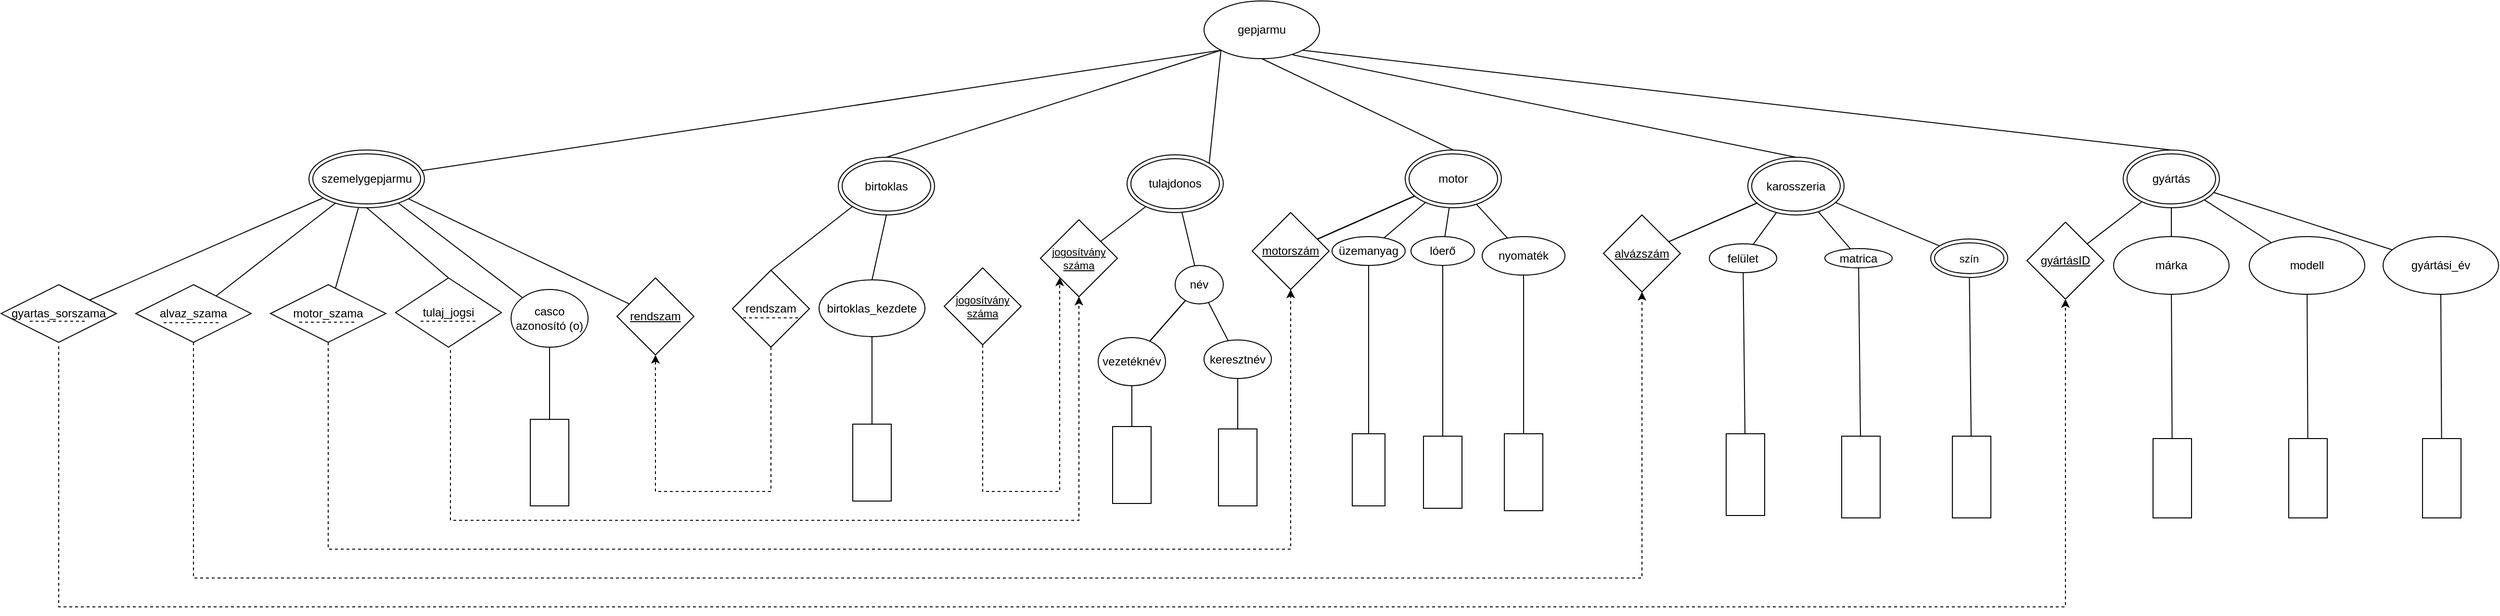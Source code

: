 <mxfile version="22.1.11" type="device">
  <diagram id="M3osM0oNBVCPh6JKsytg" name="1 oldal">
    <mxGraphModel dx="1781" dy="1811" grid="1" gridSize="10" guides="1" tooltips="1" connect="1" arrows="1" fold="1" page="1" pageScale="1" pageWidth="827" pageHeight="1169" math="0" shadow="0">
      <root>
        <mxCell id="0" />
        <mxCell id="1" parent="0" />
        <mxCell id="OC2UUat9nwqnAYUf7vLY-6" value="" style="rounded=0;orthogonalLoop=1;jettySize=auto;html=1;startArrow=none;startFill=0;endArrow=none;endFill=0;entryX=0;entryY=1;entryDx=0;entryDy=0;" parent="1" source="OC2UUat9nwqnAYUf7vLY-4" target="OC2UUat9nwqnAYUf7vLY-5" edge="1">
          <mxGeometry relative="1" as="geometry" />
        </mxCell>
        <mxCell id="OC2UUat9nwqnAYUf7vLY-19" value="" style="edgeStyle=none;rounded=0;orthogonalLoop=1;jettySize=auto;html=1;startArrow=none;startFill=0;endArrow=none;endFill=0;" parent="1" source="OC2UUat9nwqnAYUf7vLY-4" target="OC2UUat9nwqnAYUf7vLY-18" edge="1">
          <mxGeometry relative="1" as="geometry" />
        </mxCell>
        <mxCell id="OC2UUat9nwqnAYUf7vLY-21" value="" style="edgeStyle=none;rounded=0;orthogonalLoop=1;jettySize=auto;html=1;startArrow=none;startFill=0;endArrow=none;endFill=0;" parent="1" source="OC2UUat9nwqnAYUf7vLY-4" target="OC2UUat9nwqnAYUf7vLY-20" edge="1">
          <mxGeometry relative="1" as="geometry" />
        </mxCell>
        <mxCell id="OC2UUat9nwqnAYUf7vLY-23" value="" style="edgeStyle=none;rounded=0;orthogonalLoop=1;jettySize=auto;html=1;startArrow=none;startFill=0;endArrow=none;endFill=0;" parent="1" source="OC2UUat9nwqnAYUf7vLY-4" target="OC2UUat9nwqnAYUf7vLY-22" edge="1">
          <mxGeometry relative="1" as="geometry" />
        </mxCell>
        <mxCell id="OC2UUat9nwqnAYUf7vLY-82" value="" style="edgeStyle=none;rounded=0;orthogonalLoop=1;jettySize=auto;html=1;fontSize=11;startArrow=none;startFill=0;endArrow=none;endFill=0;" parent="1" source="OC2UUat9nwqnAYUf7vLY-4" target="OC2UUat9nwqnAYUf7vLY-81" edge="1">
          <mxGeometry relative="1" as="geometry" />
        </mxCell>
        <mxCell id="3wySah7jz35D6PDuy75F-7" value="" style="rounded=0;orthogonalLoop=1;jettySize=auto;html=1;endArrow=none;endFill=0;" parent="1" source="OC2UUat9nwqnAYUf7vLY-4" target="3wySah7jz35D6PDuy75F-6" edge="1">
          <mxGeometry relative="1" as="geometry" />
        </mxCell>
        <mxCell id="OC2UUat9nwqnAYUf7vLY-4" value="szemelygepjarmu" style="ellipse;shape=doubleEllipse;whiteSpace=wrap;html=1;" parent="1" vertex="1">
          <mxGeometry x="-390" y="95" width="120" height="60" as="geometry" />
        </mxCell>
        <mxCell id="OC2UUat9nwqnAYUf7vLY-5" value="gepjarmu" style="ellipse;whiteSpace=wrap;html=1;" parent="1" vertex="1">
          <mxGeometry x="540" y="-60" width="120" height="60" as="geometry" />
        </mxCell>
        <mxCell id="OC2UUat9nwqnAYUf7vLY-8" value="" style="rounded=0;orthogonalLoop=1;jettySize=auto;html=1;startArrow=none;startFill=0;endArrow=none;endFill=0;entryX=0;entryY=1;entryDx=0;entryDy=0;exitX=1;exitY=0;exitDx=0;exitDy=0;" parent="1" source="OC2UUat9nwqnAYUf7vLY-9" target="OC2UUat9nwqnAYUf7vLY-5" edge="1">
          <mxGeometry relative="1" as="geometry">
            <mxPoint x="354.004" y="35.783" as="targetPoint" />
            <mxPoint x="281.43" y="95.57" as="sourcePoint" />
          </mxGeometry>
        </mxCell>
        <mxCell id="OC2UUat9nwqnAYUf7vLY-29" value="" style="edgeStyle=none;rounded=0;orthogonalLoop=1;jettySize=auto;html=1;startArrow=none;startFill=0;endArrow=none;endFill=0;" parent="1" source="OC2UUat9nwqnAYUf7vLY-9" target="OC2UUat9nwqnAYUf7vLY-28" edge="1">
          <mxGeometry relative="1" as="geometry" />
        </mxCell>
        <mxCell id="OC2UUat9nwqnAYUf7vLY-31" value="" style="edgeStyle=none;rounded=0;orthogonalLoop=1;jettySize=auto;html=1;startArrow=none;startFill=0;endArrow=none;endFill=0;" parent="1" source="OC2UUat9nwqnAYUf7vLY-9" target="OC2UUat9nwqnAYUf7vLY-30" edge="1">
          <mxGeometry relative="1" as="geometry" />
        </mxCell>
        <mxCell id="OC2UUat9nwqnAYUf7vLY-9" value="tulajdonos" style="ellipse;shape=doubleEllipse;whiteSpace=wrap;html=1;" parent="1" vertex="1">
          <mxGeometry x="460" y="100" width="100" height="60" as="geometry" />
        </mxCell>
        <mxCell id="OC2UUat9nwqnAYUf7vLY-10" value="" style="rounded=0;orthogonalLoop=1;jettySize=auto;html=1;startArrow=none;startFill=0;endArrow=none;endFill=0;entryX=0.5;entryY=1;entryDx=0;entryDy=0;exitX=0.5;exitY=0;exitDx=0;exitDy=0;" parent="1" source="OC2UUat9nwqnAYUf7vLY-11" target="OC2UUat9nwqnAYUf7vLY-5" edge="1">
          <mxGeometry relative="1" as="geometry">
            <mxPoint x="539.144" y="51.213" as="targetPoint" />
            <mxPoint x="449.0" y="95.57" as="sourcePoint" />
          </mxGeometry>
        </mxCell>
        <mxCell id="OC2UUat9nwqnAYUf7vLY-43" value="" style="edgeStyle=none;rounded=0;orthogonalLoop=1;jettySize=auto;html=1;fontSize=11;startArrow=none;startFill=0;endArrow=none;endFill=0;" parent="1" source="OC2UUat9nwqnAYUf7vLY-11" target="OC2UUat9nwqnAYUf7vLY-42" edge="1">
          <mxGeometry relative="1" as="geometry" />
        </mxCell>
        <mxCell id="OC2UUat9nwqnAYUf7vLY-44" value="" style="edgeStyle=none;rounded=0;orthogonalLoop=1;jettySize=auto;html=1;fontSize=11;startArrow=none;startFill=0;endArrow=none;endFill=0;" parent="1" source="OC2UUat9nwqnAYUf7vLY-11" target="OC2UUat9nwqnAYUf7vLY-42" edge="1">
          <mxGeometry relative="1" as="geometry" />
        </mxCell>
        <mxCell id="OC2UUat9nwqnAYUf7vLY-45" value="" style="edgeStyle=none;rounded=0;orthogonalLoop=1;jettySize=auto;html=1;fontSize=11;startArrow=none;startFill=0;endArrow=none;endFill=0;" parent="1" source="OC2UUat9nwqnAYUf7vLY-11" target="OC2UUat9nwqnAYUf7vLY-42" edge="1">
          <mxGeometry relative="1" as="geometry" />
        </mxCell>
        <mxCell id="OC2UUat9nwqnAYUf7vLY-46" value="" style="edgeStyle=none;rounded=0;orthogonalLoop=1;jettySize=auto;html=1;fontSize=11;startArrow=none;startFill=0;endArrow=none;endFill=0;" parent="1" source="OC2UUat9nwqnAYUf7vLY-11" target="OC2UUat9nwqnAYUf7vLY-42" edge="1">
          <mxGeometry relative="1" as="geometry" />
        </mxCell>
        <mxCell id="OC2UUat9nwqnAYUf7vLY-48" value="" style="edgeStyle=none;rounded=0;orthogonalLoop=1;jettySize=auto;html=1;fontSize=11;startArrow=none;startFill=0;endArrow=none;endFill=0;" parent="1" source="OC2UUat9nwqnAYUf7vLY-11" target="OC2UUat9nwqnAYUf7vLY-42" edge="1">
          <mxGeometry relative="1" as="geometry" />
        </mxCell>
        <mxCell id="OC2UUat9nwqnAYUf7vLY-50" value="" style="edgeStyle=none;rounded=0;orthogonalLoop=1;jettySize=auto;html=1;fontSize=11;startArrow=none;startFill=0;endArrow=none;endFill=0;" parent="1" source="OC2UUat9nwqnAYUf7vLY-11" target="OC2UUat9nwqnAYUf7vLY-49" edge="1">
          <mxGeometry relative="1" as="geometry" />
        </mxCell>
        <mxCell id="OC2UUat9nwqnAYUf7vLY-53" value="" style="edgeStyle=none;rounded=0;orthogonalLoop=1;jettySize=auto;html=1;fontSize=11;startArrow=none;startFill=0;endArrow=none;endFill=0;" parent="1" source="OC2UUat9nwqnAYUf7vLY-11" target="OC2UUat9nwqnAYUf7vLY-52" edge="1">
          <mxGeometry relative="1" as="geometry" />
        </mxCell>
        <mxCell id="OC2UUat9nwqnAYUf7vLY-55" value="" style="edgeStyle=none;rounded=0;orthogonalLoop=1;jettySize=auto;html=1;fontSize=11;startArrow=none;startFill=0;endArrow=none;endFill=0;" parent="1" source="OC2UUat9nwqnAYUf7vLY-11" target="OC2UUat9nwqnAYUf7vLY-54" edge="1">
          <mxGeometry relative="1" as="geometry" />
        </mxCell>
        <mxCell id="OC2UUat9nwqnAYUf7vLY-11" value="motor" style="ellipse;shape=doubleEllipse;whiteSpace=wrap;html=1;" parent="1" vertex="1">
          <mxGeometry x="749" y="95" width="100" height="60" as="geometry" />
        </mxCell>
        <mxCell id="OC2UUat9nwqnAYUf7vLY-12" value="" style="rounded=0;orthogonalLoop=1;jettySize=auto;html=1;startArrow=none;startFill=0;endArrow=none;endFill=0;exitX=0.5;exitY=0;exitDx=0;exitDy=0;entryX=0.767;entryY=0.933;entryDx=0;entryDy=0;entryPerimeter=0;" parent="1" source="OC2UUat9nwqnAYUf7vLY-13" target="OC2UUat9nwqnAYUf7vLY-5" edge="1">
          <mxGeometry relative="1" as="geometry">
            <mxPoint x="554" y="60" as="targetPoint" />
            <mxPoint x="589" y="95.57" as="sourcePoint" />
          </mxGeometry>
        </mxCell>
        <mxCell id="OC2UUat9nwqnAYUf7vLY-63" value="" style="edgeStyle=none;rounded=0;orthogonalLoop=1;jettySize=auto;html=1;fontSize=11;startArrow=none;startFill=0;endArrow=none;endFill=0;" parent="1" source="OC2UUat9nwqnAYUf7vLY-13" target="OC2UUat9nwqnAYUf7vLY-62" edge="1">
          <mxGeometry relative="1" as="geometry" />
        </mxCell>
        <mxCell id="OC2UUat9nwqnAYUf7vLY-64" value="" style="edgeStyle=none;rounded=0;orthogonalLoop=1;jettySize=auto;html=1;fontSize=11;startArrow=none;startFill=0;endArrow=none;endFill=0;" parent="1" source="OC2UUat9nwqnAYUf7vLY-13" target="OC2UUat9nwqnAYUf7vLY-62" edge="1">
          <mxGeometry relative="1" as="geometry" />
        </mxCell>
        <mxCell id="OC2UUat9nwqnAYUf7vLY-66" value="" style="edgeStyle=none;rounded=0;orthogonalLoop=1;jettySize=auto;html=1;fontSize=11;startArrow=none;startFill=0;endArrow=none;endFill=0;" parent="1" source="OC2UUat9nwqnAYUf7vLY-13" target="OC2UUat9nwqnAYUf7vLY-65" edge="1">
          <mxGeometry relative="1" as="geometry" />
        </mxCell>
        <mxCell id="OC2UUat9nwqnAYUf7vLY-68" value="" style="edgeStyle=none;rounded=0;orthogonalLoop=1;jettySize=auto;html=1;fontSize=11;startArrow=none;startFill=0;endArrow=none;endFill=0;" parent="1" source="OC2UUat9nwqnAYUf7vLY-13" target="OC2UUat9nwqnAYUf7vLY-67" edge="1">
          <mxGeometry relative="1" as="geometry" />
        </mxCell>
        <mxCell id="OC2UUat9nwqnAYUf7vLY-72" value="" style="edgeStyle=none;rounded=0;orthogonalLoop=1;jettySize=auto;html=1;fontSize=11;startArrow=none;startFill=0;endArrow=none;endFill=0;" parent="1" source="OC2UUat9nwqnAYUf7vLY-13" target="OC2UUat9nwqnAYUf7vLY-71" edge="1">
          <mxGeometry relative="1" as="geometry" />
        </mxCell>
        <mxCell id="OC2UUat9nwqnAYUf7vLY-13" value="karosszeria" style="ellipse;shape=doubleEllipse;whiteSpace=wrap;html=1;" parent="1" vertex="1">
          <mxGeometry x="1105" y="102.5" width="100" height="60" as="geometry" />
        </mxCell>
        <mxCell id="OC2UUat9nwqnAYUf7vLY-15" style="edgeStyle=none;rounded=0;orthogonalLoop=1;jettySize=auto;html=1;exitX=0.5;exitY=0;exitDx=0;exitDy=0;startArrow=none;startFill=0;endArrow=none;endFill=0;" parent="1" source="OC2UUat9nwqnAYUf7vLY-13" target="OC2UUat9nwqnAYUf7vLY-13" edge="1">
          <mxGeometry relative="1" as="geometry" />
        </mxCell>
        <mxCell id="OC2UUat9nwqnAYUf7vLY-16" value="" style="rounded=0;orthogonalLoop=1;jettySize=auto;html=1;startArrow=none;startFill=0;endArrow=none;endFill=0;exitX=0.5;exitY=0;exitDx=0;exitDy=0;entryX=1;entryY=1;entryDx=0;entryDy=0;" parent="1" source="OC2UUat9nwqnAYUf7vLY-17" target="OC2UUat9nwqnAYUf7vLY-5" edge="1">
          <mxGeometry relative="1" as="geometry">
            <mxPoint x="590.002" y="49.049" as="targetPoint" />
            <mxPoint x="718.65" y="95.57" as="sourcePoint" />
          </mxGeometry>
        </mxCell>
        <mxCell id="OC2UUat9nwqnAYUf7vLY-86" value="" style="edgeStyle=none;rounded=0;orthogonalLoop=1;jettySize=auto;html=1;fontSize=11;startArrow=none;startFill=0;endArrow=none;endFill=0;" parent="1" source="OC2UUat9nwqnAYUf7vLY-17" target="OC2UUat9nwqnAYUf7vLY-85" edge="1">
          <mxGeometry relative="1" as="geometry" />
        </mxCell>
        <mxCell id="OC2UUat9nwqnAYUf7vLY-88" value="" style="edgeStyle=none;rounded=0;orthogonalLoop=1;jettySize=auto;html=1;fontSize=11;startArrow=none;startFill=0;endArrow=none;endFill=0;" parent="1" source="OC2UUat9nwqnAYUf7vLY-17" target="OC2UUat9nwqnAYUf7vLY-87" edge="1">
          <mxGeometry relative="1" as="geometry" />
        </mxCell>
        <mxCell id="OC2UUat9nwqnAYUf7vLY-90" value="" style="edgeStyle=none;rounded=0;orthogonalLoop=1;jettySize=auto;html=1;fontSize=11;startArrow=none;startFill=0;endArrow=none;endFill=0;" parent="1" source="OC2UUat9nwqnAYUf7vLY-17" target="OC2UUat9nwqnAYUf7vLY-89" edge="1">
          <mxGeometry relative="1" as="geometry" />
        </mxCell>
        <mxCell id="3wySah7jz35D6PDuy75F-12" value="" style="edgeStyle=none;rounded=0;orthogonalLoop=1;jettySize=auto;html=1;endArrow=none;endFill=0;" parent="1" source="OC2UUat9nwqnAYUf7vLY-17" target="3wySah7jz35D6PDuy75F-11" edge="1">
          <mxGeometry relative="1" as="geometry" />
        </mxCell>
        <mxCell id="OC2UUat9nwqnAYUf7vLY-17" value="gyártás" style="ellipse;shape=doubleEllipse;whiteSpace=wrap;html=1;" parent="1" vertex="1">
          <mxGeometry x="1495" y="95" width="100" height="60" as="geometry" />
        </mxCell>
        <mxCell id="OC2UUat9nwqnAYUf7vLY-18" value="rendszam" style="rhombus;whiteSpace=wrap;html=1;fontStyle=4" parent="1" vertex="1">
          <mxGeometry x="-70" y="228" width="80" height="80" as="geometry" />
        </mxCell>
        <mxCell id="OC2UUat9nwqnAYUf7vLY-20" value="gyartas_sorszama" style="rhombus;whiteSpace=wrap;html=1;fontFamily=Helvetica;fontSize=12;fontColor=default;align=center;strokeColor=default;fillColor=default;" parent="1" vertex="1">
          <mxGeometry x="-710" y="235" width="120" height="60" as="geometry" />
        </mxCell>
        <mxCell id="OC2UUat9nwqnAYUf7vLY-22" value="alvaz_szama" style="rhombus;whiteSpace=wrap;html=1;fontFamily=Helvetica;fontSize=12;fontColor=default;align=center;strokeColor=default;fillColor=default;" parent="1" vertex="1">
          <mxGeometry x="-570" y="235" width="120" height="60" as="geometry" />
        </mxCell>
        <mxCell id="OC2UUat9nwqnAYUf7vLY-28" value="jogosítvány száma" style="rhombus;whiteSpace=wrap;html=1;fontStyle=4;fontSize=11;" parent="1" vertex="1">
          <mxGeometry x="370" y="167.5" width="80" height="80" as="geometry" />
        </mxCell>
        <mxCell id="OC2UUat9nwqnAYUf7vLY-33" value="" style="edgeStyle=none;rounded=0;orthogonalLoop=1;jettySize=auto;html=1;startArrow=none;startFill=0;endArrow=none;endFill=0;" parent="1" source="OC2UUat9nwqnAYUf7vLY-30" target="OC2UUat9nwqnAYUf7vLY-32" edge="1">
          <mxGeometry relative="1" as="geometry" />
        </mxCell>
        <mxCell id="OC2UUat9nwqnAYUf7vLY-34" value="" style="edgeStyle=none;rounded=0;orthogonalLoop=1;jettySize=auto;html=1;startArrow=none;startFill=0;endArrow=none;endFill=0;" parent="1" source="OC2UUat9nwqnAYUf7vLY-30" target="OC2UUat9nwqnAYUf7vLY-32" edge="1">
          <mxGeometry relative="1" as="geometry" />
        </mxCell>
        <mxCell id="OC2UUat9nwqnAYUf7vLY-35" value="" style="edgeStyle=none;rounded=0;orthogonalLoop=1;jettySize=auto;html=1;startArrow=none;startFill=0;endArrow=none;endFill=0;" parent="1" source="OC2UUat9nwqnAYUf7vLY-30" target="OC2UUat9nwqnAYUf7vLY-32" edge="1">
          <mxGeometry relative="1" as="geometry" />
        </mxCell>
        <mxCell id="OC2UUat9nwqnAYUf7vLY-37" value="" style="edgeStyle=none;rounded=0;orthogonalLoop=1;jettySize=auto;html=1;startArrow=none;startFill=0;endArrow=none;endFill=0;" parent="1" source="OC2UUat9nwqnAYUf7vLY-30" target="OC2UUat9nwqnAYUf7vLY-36" edge="1">
          <mxGeometry relative="1" as="geometry" />
        </mxCell>
        <mxCell id="OC2UUat9nwqnAYUf7vLY-30" value="név" style="ellipse;whiteSpace=wrap;html=1;" parent="1" vertex="1">
          <mxGeometry x="510" y="215" width="50" height="40" as="geometry" />
        </mxCell>
        <mxCell id="OC2UUat9nwqnAYUf7vLY-39" value="" style="edgeStyle=none;rounded=0;orthogonalLoop=1;jettySize=auto;html=1;startArrow=none;startFill=0;endArrow=none;endFill=0;" parent="1" source="OC2UUat9nwqnAYUf7vLY-32" target="OC2UUat9nwqnAYUf7vLY-38" edge="1">
          <mxGeometry relative="1" as="geometry" />
        </mxCell>
        <mxCell id="OC2UUat9nwqnAYUf7vLY-32" value="vezetéknév" style="ellipse;whiteSpace=wrap;html=1;" parent="1" vertex="1">
          <mxGeometry x="430" y="290" width="70" height="50" as="geometry" />
        </mxCell>
        <mxCell id="OC2UUat9nwqnAYUf7vLY-41" value="" style="edgeStyle=none;rounded=0;orthogonalLoop=1;jettySize=auto;html=1;startArrow=none;startFill=0;endArrow=none;endFill=0;" parent="1" source="OC2UUat9nwqnAYUf7vLY-36" target="OC2UUat9nwqnAYUf7vLY-40" edge="1">
          <mxGeometry relative="1" as="geometry" />
        </mxCell>
        <mxCell id="OC2UUat9nwqnAYUf7vLY-36" value="keresztnév" style="ellipse;whiteSpace=wrap;html=1;" parent="1" vertex="1">
          <mxGeometry x="540" y="292.5" width="70" height="40" as="geometry" />
        </mxCell>
        <mxCell id="OC2UUat9nwqnAYUf7vLY-38" value="" style="whiteSpace=wrap;html=1;" parent="1" vertex="1">
          <mxGeometry x="445" y="382.5" width="40" height="80" as="geometry" />
        </mxCell>
        <mxCell id="OC2UUat9nwqnAYUf7vLY-40" value="" style="whiteSpace=wrap;html=1;" parent="1" vertex="1">
          <mxGeometry x="555" y="385" width="40" height="80" as="geometry" />
        </mxCell>
        <mxCell id="OC2UUat9nwqnAYUf7vLY-42" value="motorszám" style="rhombus;whiteSpace=wrap;html=1;fontStyle=4" parent="1" vertex="1">
          <mxGeometry x="590" y="160" width="80" height="80" as="geometry" />
        </mxCell>
        <mxCell id="OC2UUat9nwqnAYUf7vLY-57" value="" style="edgeStyle=none;rounded=0;orthogonalLoop=1;jettySize=auto;html=1;fontSize=11;startArrow=none;startFill=0;endArrow=none;endFill=0;" parent="1" source="OC2UUat9nwqnAYUf7vLY-49" target="OC2UUat9nwqnAYUf7vLY-56" edge="1">
          <mxGeometry relative="1" as="geometry" />
        </mxCell>
        <mxCell id="OC2UUat9nwqnAYUf7vLY-49" value="üzemanyag" style="ellipse;whiteSpace=wrap;html=1;" parent="1" vertex="1">
          <mxGeometry x="673" y="185" width="76" height="30" as="geometry" />
        </mxCell>
        <mxCell id="OC2UUat9nwqnAYUf7vLY-59" value="" style="edgeStyle=none;rounded=0;orthogonalLoop=1;jettySize=auto;html=1;fontSize=11;startArrow=none;startFill=0;endArrow=none;endFill=0;" parent="1" source="OC2UUat9nwqnAYUf7vLY-52" target="OC2UUat9nwqnAYUf7vLY-58" edge="1">
          <mxGeometry relative="1" as="geometry" />
        </mxCell>
        <mxCell id="OC2UUat9nwqnAYUf7vLY-52" value="lóerő" style="ellipse;whiteSpace=wrap;html=1;" parent="1" vertex="1">
          <mxGeometry x="755" y="185" width="66" height="30" as="geometry" />
        </mxCell>
        <mxCell id="OC2UUat9nwqnAYUf7vLY-61" value="" style="edgeStyle=none;rounded=0;orthogonalLoop=1;jettySize=auto;html=1;fontSize=11;startArrow=none;startFill=0;endArrow=none;endFill=0;" parent="1" source="OC2UUat9nwqnAYUf7vLY-54" target="OC2UUat9nwqnAYUf7vLY-60" edge="1">
          <mxGeometry relative="1" as="geometry" />
        </mxCell>
        <mxCell id="OC2UUat9nwqnAYUf7vLY-54" value="nyomaték" style="ellipse;whiteSpace=wrap;html=1;" parent="1" vertex="1">
          <mxGeometry x="829" y="185" width="86" height="40" as="geometry" />
        </mxCell>
        <mxCell id="OC2UUat9nwqnAYUf7vLY-56" value="" style="whiteSpace=wrap;html=1;" parent="1" vertex="1">
          <mxGeometry x="694" y="390" width="34" height="75" as="geometry" />
        </mxCell>
        <mxCell id="OC2UUat9nwqnAYUf7vLY-58" value="" style="whiteSpace=wrap;html=1;" parent="1" vertex="1">
          <mxGeometry x="768" y="392.5" width="40" height="75" as="geometry" />
        </mxCell>
        <mxCell id="OC2UUat9nwqnAYUf7vLY-60" value="" style="whiteSpace=wrap;html=1;" parent="1" vertex="1">
          <mxGeometry x="852" y="390" width="40" height="80" as="geometry" />
        </mxCell>
        <mxCell id="OC2UUat9nwqnAYUf7vLY-62" value="alvázszám" style="rhombus;whiteSpace=wrap;html=1;fontStyle=4" parent="1" vertex="1">
          <mxGeometry x="955" y="162.5" width="80" height="80" as="geometry" />
        </mxCell>
        <mxCell id="OC2UUat9nwqnAYUf7vLY-76" value="" style="edgeStyle=none;rounded=0;orthogonalLoop=1;jettySize=auto;html=1;fontSize=11;startArrow=none;startFill=0;endArrow=none;endFill=0;" parent="1" source="OC2UUat9nwqnAYUf7vLY-65" target="OC2UUat9nwqnAYUf7vLY-75" edge="1">
          <mxGeometry relative="1" as="geometry" />
        </mxCell>
        <mxCell id="OC2UUat9nwqnAYUf7vLY-65" value="felület" style="ellipse;whiteSpace=wrap;html=1;" parent="1" vertex="1">
          <mxGeometry x="1065" y="192.5" width="70" height="30" as="geometry" />
        </mxCell>
        <mxCell id="OC2UUat9nwqnAYUf7vLY-78" value="" style="edgeStyle=none;rounded=0;orthogonalLoop=1;jettySize=auto;html=1;fontSize=11;startArrow=none;startFill=0;endArrow=none;endFill=0;" parent="1" source="OC2UUat9nwqnAYUf7vLY-67" target="OC2UUat9nwqnAYUf7vLY-77" edge="1">
          <mxGeometry relative="1" as="geometry" />
        </mxCell>
        <mxCell id="OC2UUat9nwqnAYUf7vLY-67" value="matrica" style="ellipse;whiteSpace=wrap;html=1;" parent="1" vertex="1">
          <mxGeometry x="1185" y="197.5" width="70" height="20" as="geometry" />
        </mxCell>
        <mxCell id="OC2UUat9nwqnAYUf7vLY-80" value="" style="edgeStyle=none;rounded=0;orthogonalLoop=1;jettySize=auto;html=1;fontSize=11;startArrow=none;startFill=0;endArrow=none;endFill=0;" parent="1" source="OC2UUat9nwqnAYUf7vLY-71" target="OC2UUat9nwqnAYUf7vLY-79" edge="1">
          <mxGeometry relative="1" as="geometry" />
        </mxCell>
        <mxCell id="OC2UUat9nwqnAYUf7vLY-71" value="szín" style="ellipse;shape=doubleEllipse;whiteSpace=wrap;html=1;fontSize=11;fillColor=default;gradientColor=none;" parent="1" vertex="1">
          <mxGeometry x="1295" y="187.5" width="80" height="40" as="geometry" />
        </mxCell>
        <mxCell id="OC2UUat9nwqnAYUf7vLY-74" style="edgeStyle=none;rounded=0;orthogonalLoop=1;jettySize=auto;html=1;exitX=0.5;exitY=0;exitDx=0;exitDy=0;fontSize=11;startArrow=none;startFill=0;endArrow=none;endFill=0;" parent="1" source="OC2UUat9nwqnAYUf7vLY-67" target="OC2UUat9nwqnAYUf7vLY-67" edge="1">
          <mxGeometry relative="1" as="geometry" />
        </mxCell>
        <mxCell id="OC2UUat9nwqnAYUf7vLY-75" value="" style="whiteSpace=wrap;html=1;" parent="1" vertex="1">
          <mxGeometry x="1082.5" y="390" width="40" height="85" as="geometry" />
        </mxCell>
        <mxCell id="OC2UUat9nwqnAYUf7vLY-77" value="" style="whiteSpace=wrap;html=1;" parent="1" vertex="1">
          <mxGeometry x="1202.5" y="392.5" width="40" height="85" as="geometry" />
        </mxCell>
        <mxCell id="OC2UUat9nwqnAYUf7vLY-79" value="" style="whiteSpace=wrap;html=1;fontSize=11;gradientColor=none;" parent="1" vertex="1">
          <mxGeometry x="1317.5" y="392.5" width="40" height="85" as="geometry" />
        </mxCell>
        <mxCell id="OC2UUat9nwqnAYUf7vLY-81" value="motor_szama" style="rhombus;whiteSpace=wrap;html=1;fontFamily=Helvetica;fontSize=12;fontColor=default;align=center;strokeColor=default;fillColor=default;" parent="1" vertex="1">
          <mxGeometry x="-430" y="235" width="120" height="60" as="geometry" />
        </mxCell>
        <mxCell id="OC2UUat9nwqnAYUf7vLY-85" value="gyártásID" style="rhombus;whiteSpace=wrap;html=1;fontStyle=4" parent="1" vertex="1">
          <mxGeometry x="1395" y="170" width="80" height="80" as="geometry" />
        </mxCell>
        <mxCell id="OC2UUat9nwqnAYUf7vLY-92" value="" style="edgeStyle=none;rounded=0;orthogonalLoop=1;jettySize=auto;html=1;fontSize=11;startArrow=none;startFill=0;endArrow=none;endFill=0;" parent="1" source="OC2UUat9nwqnAYUf7vLY-87" target="OC2UUat9nwqnAYUf7vLY-91" edge="1">
          <mxGeometry relative="1" as="geometry" />
        </mxCell>
        <mxCell id="OC2UUat9nwqnAYUf7vLY-87" value="márka" style="ellipse;whiteSpace=wrap;html=1;" parent="1" vertex="1">
          <mxGeometry x="1485" y="185" width="120" height="60" as="geometry" />
        </mxCell>
        <mxCell id="OC2UUat9nwqnAYUf7vLY-94" value="" style="edgeStyle=none;rounded=0;orthogonalLoop=1;jettySize=auto;html=1;fontSize=11;startArrow=none;startFill=0;endArrow=none;endFill=0;" parent="1" source="OC2UUat9nwqnAYUf7vLY-89" target="OC2UUat9nwqnAYUf7vLY-93" edge="1">
          <mxGeometry relative="1" as="geometry" />
        </mxCell>
        <mxCell id="OC2UUat9nwqnAYUf7vLY-89" value="modell" style="ellipse;whiteSpace=wrap;html=1;" parent="1" vertex="1">
          <mxGeometry x="1626" y="185" width="120" height="60" as="geometry" />
        </mxCell>
        <mxCell id="OC2UUat9nwqnAYUf7vLY-91" value="" style="whiteSpace=wrap;html=1;" parent="1" vertex="1">
          <mxGeometry x="1526" y="395" width="40" height="82.5" as="geometry" />
        </mxCell>
        <mxCell id="OC2UUat9nwqnAYUf7vLY-93" value="" style="whiteSpace=wrap;html=1;" parent="1" vertex="1">
          <mxGeometry x="1667" y="395" width="40" height="82.5" as="geometry" />
        </mxCell>
        <mxCell id="3wySah7jz35D6PDuy75F-2" value="tulaj_jogsi" style="rhombus;whiteSpace=wrap;html=1;" parent="1" vertex="1">
          <mxGeometry x="-300" y="228" width="110" height="72" as="geometry" />
        </mxCell>
        <mxCell id="3wySah7jz35D6PDuy75F-3" value="" style="endArrow=none;html=1;rounded=0;entryX=0.5;entryY=1;entryDx=0;entryDy=0;exitX=0.5;exitY=0;exitDx=0;exitDy=0;" parent="1" source="3wySah7jz35D6PDuy75F-2" target="OC2UUat9nwqnAYUf7vLY-4" edge="1">
          <mxGeometry width="50" height="50" relative="1" as="geometry">
            <mxPoint x="-230" y="330" as="sourcePoint" />
            <mxPoint x="-180" y="280" as="targetPoint" />
          </mxGeometry>
        </mxCell>
        <mxCell id="3wySah7jz35D6PDuy75F-9" value="" style="edgeStyle=none;rounded=0;orthogonalLoop=1;jettySize=auto;html=1;endArrow=none;endFill=0;" parent="1" source="3wySah7jz35D6PDuy75F-6" target="3wySah7jz35D6PDuy75F-8" edge="1">
          <mxGeometry relative="1" as="geometry" />
        </mxCell>
        <mxCell id="3wySah7jz35D6PDuy75F-6" value="casco azonosító (o)" style="ellipse;whiteSpace=wrap;html=1;" parent="1" vertex="1">
          <mxGeometry x="-180" y="240" width="80" height="60" as="geometry" />
        </mxCell>
        <mxCell id="3wySah7jz35D6PDuy75F-8" value="" style="whiteSpace=wrap;html=1;" parent="1" vertex="1">
          <mxGeometry x="-160" y="375" width="40" height="90" as="geometry" />
        </mxCell>
        <mxCell id="3wySah7jz35D6PDuy75F-11" value="gyártási_év" style="ellipse;whiteSpace=wrap;html=1;" parent="1" vertex="1">
          <mxGeometry x="1765" y="185" width="120" height="60" as="geometry" />
        </mxCell>
        <mxCell id="3wySah7jz35D6PDuy75F-13" value="" style="edgeStyle=none;rounded=0;orthogonalLoop=1;jettySize=auto;html=1;fontSize=11;startArrow=none;startFill=0;endArrow=none;endFill=0;exitX=0.5;exitY=1;exitDx=0;exitDy=0;" parent="1" source="3wySah7jz35D6PDuy75F-11" target="3wySah7jz35D6PDuy75F-14" edge="1">
          <mxGeometry relative="1" as="geometry">
            <mxPoint x="1825" y="245" as="sourcePoint" />
          </mxGeometry>
        </mxCell>
        <mxCell id="3wySah7jz35D6PDuy75F-14" value="" style="whiteSpace=wrap;html=1;" parent="1" vertex="1">
          <mxGeometry x="1806" y="395" width="40" height="82.5" as="geometry" />
        </mxCell>
        <mxCell id="3wySah7jz35D6PDuy75F-15" value="" style="endArrow=classic;dashed=1;html=1;rounded=0;entryX=0.5;entryY=1;entryDx=0;entryDy=0;edgeStyle=orthogonalEdgeStyle;endFill=1;" parent="1" target="OC2UUat9nwqnAYUf7vLY-62" edge="1">
          <mxGeometry width="50" height="50" relative="1" as="geometry">
            <mxPoint x="-510" y="295" as="sourcePoint" />
            <mxPoint x="-130" y="230" as="targetPoint" />
            <Array as="points">
              <mxPoint x="-510" y="295" />
              <mxPoint x="-510" y="540" />
              <mxPoint x="520" y="540" />
            </Array>
          </mxGeometry>
        </mxCell>
        <mxCell id="3wySah7jz35D6PDuy75F-16" value="" style="endArrow=classic;dashed=1;html=1;rounded=0;entryX=0.5;entryY=1;entryDx=0;entryDy=0;edgeStyle=orthogonalEdgeStyle;endFill=1;" parent="1" target="OC2UUat9nwqnAYUf7vLY-28" edge="1">
          <mxGeometry width="50" height="50" relative="1" as="geometry">
            <mxPoint x="-243" y="303" as="sourcePoint" />
            <mxPoint x="-70" y="243.04" as="targetPoint" />
            <Array as="points">
              <mxPoint x="-243" y="480" />
              <mxPoint x="410" y="480" />
            </Array>
          </mxGeometry>
        </mxCell>
        <mxCell id="3wySah7jz35D6PDuy75F-18" value="" style="endArrow=classic;dashed=1;html=1;rounded=0;exitX=0.5;exitY=1;exitDx=0;exitDy=0;entryX=0.5;entryY=1;entryDx=0;entryDy=0;edgeStyle=orthogonalEdgeStyle;endFill=1;" parent="1" source="OC2UUat9nwqnAYUf7vLY-81" target="OC2UUat9nwqnAYUf7vLY-42" edge="1">
          <mxGeometry width="50" height="50" relative="1" as="geometry">
            <mxPoint x="-370" y="317.5" as="sourcePoint" />
            <mxPoint x="800" y="260" as="targetPoint" />
            <Array as="points">
              <mxPoint x="-370" y="510" />
              <mxPoint x="630" y="510" />
            </Array>
          </mxGeometry>
        </mxCell>
        <mxCell id="3wySah7jz35D6PDuy75F-19" value="" style="endArrow=classic;dashed=1;html=1;rounded=0;edgeStyle=orthogonalEdgeStyle;endFill=1;entryX=0.5;entryY=1;entryDx=0;entryDy=0;" parent="1" target="OC2UUat9nwqnAYUf7vLY-85" edge="1">
          <mxGeometry width="50" height="50" relative="1" as="geometry">
            <mxPoint x="-650" y="299" as="sourcePoint" />
            <mxPoint x="960" y="244" as="targetPoint" />
            <Array as="points">
              <mxPoint x="-650" y="570" />
              <mxPoint x="1435" y="570" />
            </Array>
          </mxGeometry>
        </mxCell>
        <mxCell id="vz9NYb0APo7slALYNTqv-2" value="" style="endArrow=none;dashed=1;html=1;rounded=0;" parent="1" edge="1">
          <mxGeometry width="50" height="50" relative="1" as="geometry">
            <mxPoint x="-680" y="273" as="sourcePoint" />
            <mxPoint x="-623" y="273" as="targetPoint" />
          </mxGeometry>
        </mxCell>
        <mxCell id="vz9NYb0APo7slALYNTqv-3" value="" style="endArrow=none;dashed=1;html=1;rounded=0;" parent="1" edge="1">
          <mxGeometry width="50" height="50" relative="1" as="geometry">
            <mxPoint x="-541" y="274.5" as="sourcePoint" />
            <mxPoint x="-484" y="274.5" as="targetPoint" />
          </mxGeometry>
        </mxCell>
        <mxCell id="vz9NYb0APo7slALYNTqv-4" value="" style="endArrow=none;dashed=1;html=1;rounded=0;" parent="1" edge="1">
          <mxGeometry width="50" height="50" relative="1" as="geometry">
            <mxPoint x="-400" y="274" as="sourcePoint" />
            <mxPoint x="-343" y="274" as="targetPoint" />
          </mxGeometry>
        </mxCell>
        <mxCell id="vz9NYb0APo7slALYNTqv-5" value="" style="endArrow=none;dashed=1;html=1;rounded=0;" parent="1" edge="1">
          <mxGeometry width="50" height="50" relative="1" as="geometry">
            <mxPoint x="-274" y="273" as="sourcePoint" />
            <mxPoint x="-217" y="273" as="targetPoint" />
          </mxGeometry>
        </mxCell>
        <mxCell id="1Pv7bKiEBI37ILBpvyFk-1" value="birtoklas" style="ellipse;shape=doubleEllipse;whiteSpace=wrap;html=1;" parent="1" vertex="1">
          <mxGeometry x="160" y="102.5" width="100" height="60" as="geometry" />
        </mxCell>
        <mxCell id="1Pv7bKiEBI37ILBpvyFk-2" value="" style="edgeStyle=none;rounded=0;orthogonalLoop=1;jettySize=auto;html=1;startArrow=none;startFill=0;endArrow=none;endFill=0;exitX=0;exitY=1;exitDx=0;exitDy=0;entryX=0.5;entryY=0;entryDx=0;entryDy=0;" parent="1" source="OC2UUat9nwqnAYUf7vLY-5" target="1Pv7bKiEBI37ILBpvyFk-1" edge="1">
          <mxGeometry relative="1" as="geometry">
            <mxPoint x="-371" y="151" as="sourcePoint" />
            <mxPoint x="-730" y="265" as="targetPoint" />
            <Array as="points" />
          </mxGeometry>
        </mxCell>
        <mxCell id="1Pv7bKiEBI37ILBpvyFk-3" value="birtoklas_kezdete" style="ellipse;whiteSpace=wrap;html=1;" parent="1" vertex="1">
          <mxGeometry x="140" y="230" width="110" height="59" as="geometry" />
        </mxCell>
        <mxCell id="1Pv7bKiEBI37ILBpvyFk-4" value="" style="edgeStyle=none;rounded=0;orthogonalLoop=1;jettySize=auto;html=1;endArrow=none;endFill=0;exitX=0.5;exitY=1;exitDx=0;exitDy=0;entryX=0.5;entryY=0;entryDx=0;entryDy=0;" parent="1" source="1Pv7bKiEBI37ILBpvyFk-1" target="1Pv7bKiEBI37ILBpvyFk-3" edge="1">
          <mxGeometry relative="1" as="geometry">
            <mxPoint x="-91.18" y="170" as="sourcePoint" />
            <mxPoint x="-90.77" y="255" as="targetPoint" />
          </mxGeometry>
        </mxCell>
        <mxCell id="1Pv7bKiEBI37ILBpvyFk-8" value="rendszam" style="rhombus;whiteSpace=wrap;html=1;fontStyle=0;strokeColor=default;" parent="1" vertex="1">
          <mxGeometry x="50" y="220" width="80" height="80" as="geometry" />
        </mxCell>
        <mxCell id="1Pv7bKiEBI37ILBpvyFk-9" value="" style="edgeStyle=none;rounded=0;orthogonalLoop=1;jettySize=auto;html=1;startArrow=none;startFill=0;endArrow=none;endFill=0;exitX=0;exitY=1;exitDx=0;exitDy=0;entryX=0.5;entryY=0;entryDx=0;entryDy=0;" parent="1" source="1Pv7bKiEBI37ILBpvyFk-1" target="1Pv7bKiEBI37ILBpvyFk-8" edge="1">
          <mxGeometry relative="1" as="geometry">
            <mxPoint x="89" y="138" as="sourcePoint" />
            <mxPoint x="-270" y="252" as="targetPoint" />
          </mxGeometry>
        </mxCell>
        <mxCell id="1Pv7bKiEBI37ILBpvyFk-6" value="" style="endArrow=none;dashed=1;html=1;rounded=0;" parent="1" edge="1">
          <mxGeometry width="50" height="50" relative="1" as="geometry">
            <mxPoint x="61.25" y="269.5" as="sourcePoint" />
            <mxPoint x="118.75" y="269.5" as="targetPoint" />
            <Array as="points">
              <mxPoint x="85.25" y="269.5" />
            </Array>
          </mxGeometry>
        </mxCell>
        <mxCell id="1Pv7bKiEBI37ILBpvyFk-10" value="" style="endArrow=classic;dashed=1;html=1;rounded=0;edgeStyle=orthogonalEdgeStyle;endFill=1;entryX=0.5;entryY=1;entryDx=0;entryDy=0;exitX=0.5;exitY=1;exitDx=0;exitDy=0;" parent="1" source="1Pv7bKiEBI37ILBpvyFk-8" target="OC2UUat9nwqnAYUf7vLY-18" edge="1">
          <mxGeometry width="50" height="50" relative="1" as="geometry">
            <mxPoint x="-640" y="309" as="sourcePoint" />
            <mxPoint x="1135" y="255" as="targetPoint" />
            <Array as="points">
              <mxPoint x="90" y="450" />
              <mxPoint x="-30" y="450" />
            </Array>
          </mxGeometry>
        </mxCell>
        <mxCell id="1Pv7bKiEBI37ILBpvyFk-11" value="jogosítvány száma" style="rhombus;whiteSpace=wrap;html=1;fontStyle=4;fontSize=11;" parent="1" vertex="1">
          <mxGeometry x="270" y="217.5" width="80" height="80" as="geometry" />
        </mxCell>
        <mxCell id="1Pv7bKiEBI37ILBpvyFk-13" value="" style="endArrow=classic;dashed=1;html=1;rounded=0;edgeStyle=orthogonalEdgeStyle;endFill=1;entryX=0;entryY=1;entryDx=0;entryDy=0;exitX=0.5;exitY=1;exitDx=0;exitDy=0;" parent="1" source="1Pv7bKiEBI37ILBpvyFk-11" target="OC2UUat9nwqnAYUf7vLY-28" edge="1">
          <mxGeometry width="50" height="50" relative="1" as="geometry">
            <mxPoint x="300" y="310" as="sourcePoint" />
            <mxPoint x="400" y="260" as="targetPoint" />
            <Array as="points">
              <mxPoint x="310" y="450" />
              <mxPoint x="390" y="450" />
            </Array>
          </mxGeometry>
        </mxCell>
        <mxCell id="1Pv7bKiEBI37ILBpvyFk-15" value="" style="whiteSpace=wrap;html=1;" parent="1" vertex="1">
          <mxGeometry x="175" y="380" width="40" height="80" as="geometry" />
        </mxCell>
        <mxCell id="1Pv7bKiEBI37ILBpvyFk-16" value="" style="edgeStyle=none;rounded=0;orthogonalLoop=1;jettySize=auto;html=1;endArrow=none;endFill=0;entryX=0.5;entryY=0;entryDx=0;entryDy=0;exitX=0.5;exitY=1;exitDx=0;exitDy=0;" parent="1" source="1Pv7bKiEBI37ILBpvyFk-3" target="1Pv7bKiEBI37ILBpvyFk-15" edge="1">
          <mxGeometry relative="1" as="geometry">
            <mxPoint x="209.17" y="297.5" as="sourcePoint" />
            <mxPoint x="209.17" y="372.5" as="targetPoint" />
          </mxGeometry>
        </mxCell>
      </root>
    </mxGraphModel>
  </diagram>
</mxfile>
